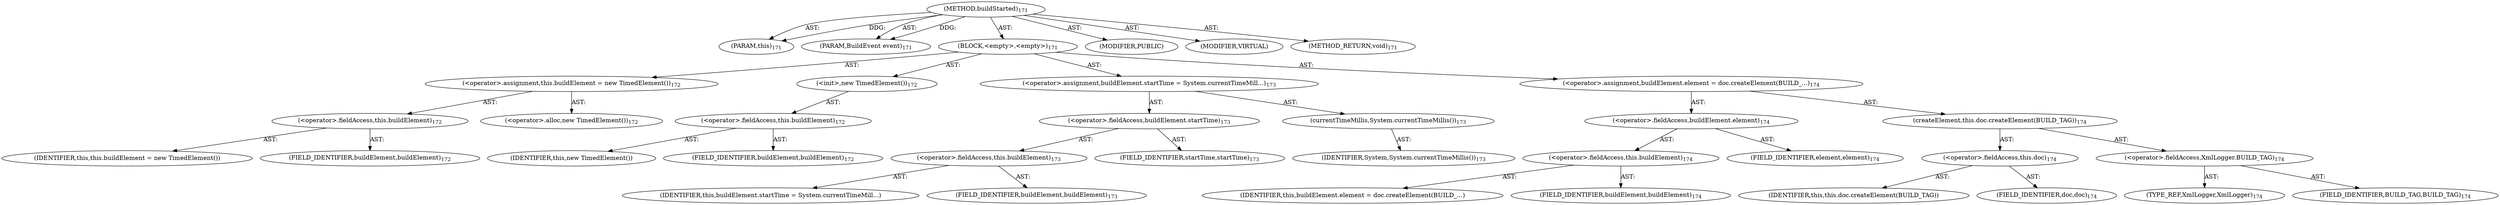 digraph "buildStarted" {  
"111669149699" [label = <(METHOD,buildStarted)<SUB>171</SUB>> ]
"115964117000" [label = <(PARAM,this)<SUB>171</SUB>> ]
"115964117001" [label = <(PARAM,BuildEvent event)<SUB>171</SUB>> ]
"25769803782" [label = <(BLOCK,&lt;empty&gt;,&lt;empty&gt;)<SUB>171</SUB>> ]
"30064771102" [label = <(&lt;operator&gt;.assignment,this.buildElement = new TimedElement())<SUB>172</SUB>> ]
"30064771103" [label = <(&lt;operator&gt;.fieldAccess,this.buildElement)<SUB>172</SUB>> ]
"68719476757" [label = <(IDENTIFIER,this,this.buildElement = new TimedElement())> ]
"55834574859" [label = <(FIELD_IDENTIFIER,buildElement,buildElement)<SUB>172</SUB>> ]
"30064771104" [label = <(&lt;operator&gt;.alloc,new TimedElement())<SUB>172</SUB>> ]
"30064771105" [label = <(&lt;init&gt;,new TimedElement())<SUB>172</SUB>> ]
"30064771106" [label = <(&lt;operator&gt;.fieldAccess,this.buildElement)<SUB>172</SUB>> ]
"68719476758" [label = <(IDENTIFIER,this,new TimedElement())> ]
"55834574860" [label = <(FIELD_IDENTIFIER,buildElement,buildElement)<SUB>172</SUB>> ]
"30064771107" [label = <(&lt;operator&gt;.assignment,buildElement.startTime = System.currentTimeMill...)<SUB>173</SUB>> ]
"30064771108" [label = <(&lt;operator&gt;.fieldAccess,buildElement.startTime)<SUB>173</SUB>> ]
"30064771109" [label = <(&lt;operator&gt;.fieldAccess,this.buildElement)<SUB>173</SUB>> ]
"68719476759" [label = <(IDENTIFIER,this,buildElement.startTime = System.currentTimeMill...)> ]
"55834574861" [label = <(FIELD_IDENTIFIER,buildElement,buildElement)<SUB>173</SUB>> ]
"55834574862" [label = <(FIELD_IDENTIFIER,startTime,startTime)<SUB>173</SUB>> ]
"30064771110" [label = <(currentTimeMillis,System.currentTimeMillis())<SUB>173</SUB>> ]
"68719476760" [label = <(IDENTIFIER,System,System.currentTimeMillis())<SUB>173</SUB>> ]
"30064771111" [label = <(&lt;operator&gt;.assignment,buildElement.element = doc.createElement(BUILD_...)<SUB>174</SUB>> ]
"30064771112" [label = <(&lt;operator&gt;.fieldAccess,buildElement.element)<SUB>174</SUB>> ]
"30064771113" [label = <(&lt;operator&gt;.fieldAccess,this.buildElement)<SUB>174</SUB>> ]
"68719476761" [label = <(IDENTIFIER,this,buildElement.element = doc.createElement(BUILD_...)> ]
"55834574863" [label = <(FIELD_IDENTIFIER,buildElement,buildElement)<SUB>174</SUB>> ]
"55834574864" [label = <(FIELD_IDENTIFIER,element,element)<SUB>174</SUB>> ]
"30064771114" [label = <(createElement,this.doc.createElement(BUILD_TAG))<SUB>174</SUB>> ]
"30064771115" [label = <(&lt;operator&gt;.fieldAccess,this.doc)<SUB>174</SUB>> ]
"68719476762" [label = <(IDENTIFIER,this,this.doc.createElement(BUILD_TAG))> ]
"55834574865" [label = <(FIELD_IDENTIFIER,doc,doc)<SUB>174</SUB>> ]
"30064771116" [label = <(&lt;operator&gt;.fieldAccess,XmlLogger.BUILD_TAG)<SUB>174</SUB>> ]
"180388626433" [label = <(TYPE_REF,XmlLogger,XmlLogger)<SUB>174</SUB>> ]
"55834574866" [label = <(FIELD_IDENTIFIER,BUILD_TAG,BUILD_TAG)<SUB>174</SUB>> ]
"133143986214" [label = <(MODIFIER,PUBLIC)> ]
"133143986215" [label = <(MODIFIER,VIRTUAL)> ]
"128849018883" [label = <(METHOD_RETURN,void)<SUB>171</SUB>> ]
  "111669149699" -> "115964117000"  [ label = "AST: "] 
  "111669149699" -> "115964117001"  [ label = "AST: "] 
  "111669149699" -> "25769803782"  [ label = "AST: "] 
  "111669149699" -> "133143986214"  [ label = "AST: "] 
  "111669149699" -> "133143986215"  [ label = "AST: "] 
  "111669149699" -> "128849018883"  [ label = "AST: "] 
  "25769803782" -> "30064771102"  [ label = "AST: "] 
  "25769803782" -> "30064771105"  [ label = "AST: "] 
  "25769803782" -> "30064771107"  [ label = "AST: "] 
  "25769803782" -> "30064771111"  [ label = "AST: "] 
  "30064771102" -> "30064771103"  [ label = "AST: "] 
  "30064771102" -> "30064771104"  [ label = "AST: "] 
  "30064771103" -> "68719476757"  [ label = "AST: "] 
  "30064771103" -> "55834574859"  [ label = "AST: "] 
  "30064771105" -> "30064771106"  [ label = "AST: "] 
  "30064771106" -> "68719476758"  [ label = "AST: "] 
  "30064771106" -> "55834574860"  [ label = "AST: "] 
  "30064771107" -> "30064771108"  [ label = "AST: "] 
  "30064771107" -> "30064771110"  [ label = "AST: "] 
  "30064771108" -> "30064771109"  [ label = "AST: "] 
  "30064771108" -> "55834574862"  [ label = "AST: "] 
  "30064771109" -> "68719476759"  [ label = "AST: "] 
  "30064771109" -> "55834574861"  [ label = "AST: "] 
  "30064771110" -> "68719476760"  [ label = "AST: "] 
  "30064771111" -> "30064771112"  [ label = "AST: "] 
  "30064771111" -> "30064771114"  [ label = "AST: "] 
  "30064771112" -> "30064771113"  [ label = "AST: "] 
  "30064771112" -> "55834574864"  [ label = "AST: "] 
  "30064771113" -> "68719476761"  [ label = "AST: "] 
  "30064771113" -> "55834574863"  [ label = "AST: "] 
  "30064771114" -> "30064771115"  [ label = "AST: "] 
  "30064771114" -> "30064771116"  [ label = "AST: "] 
  "30064771115" -> "68719476762"  [ label = "AST: "] 
  "30064771115" -> "55834574865"  [ label = "AST: "] 
  "30064771116" -> "180388626433"  [ label = "AST: "] 
  "30064771116" -> "55834574866"  [ label = "AST: "] 
  "111669149699" -> "115964117000"  [ label = "DDG: "] 
  "111669149699" -> "115964117001"  [ label = "DDG: "] 
}
